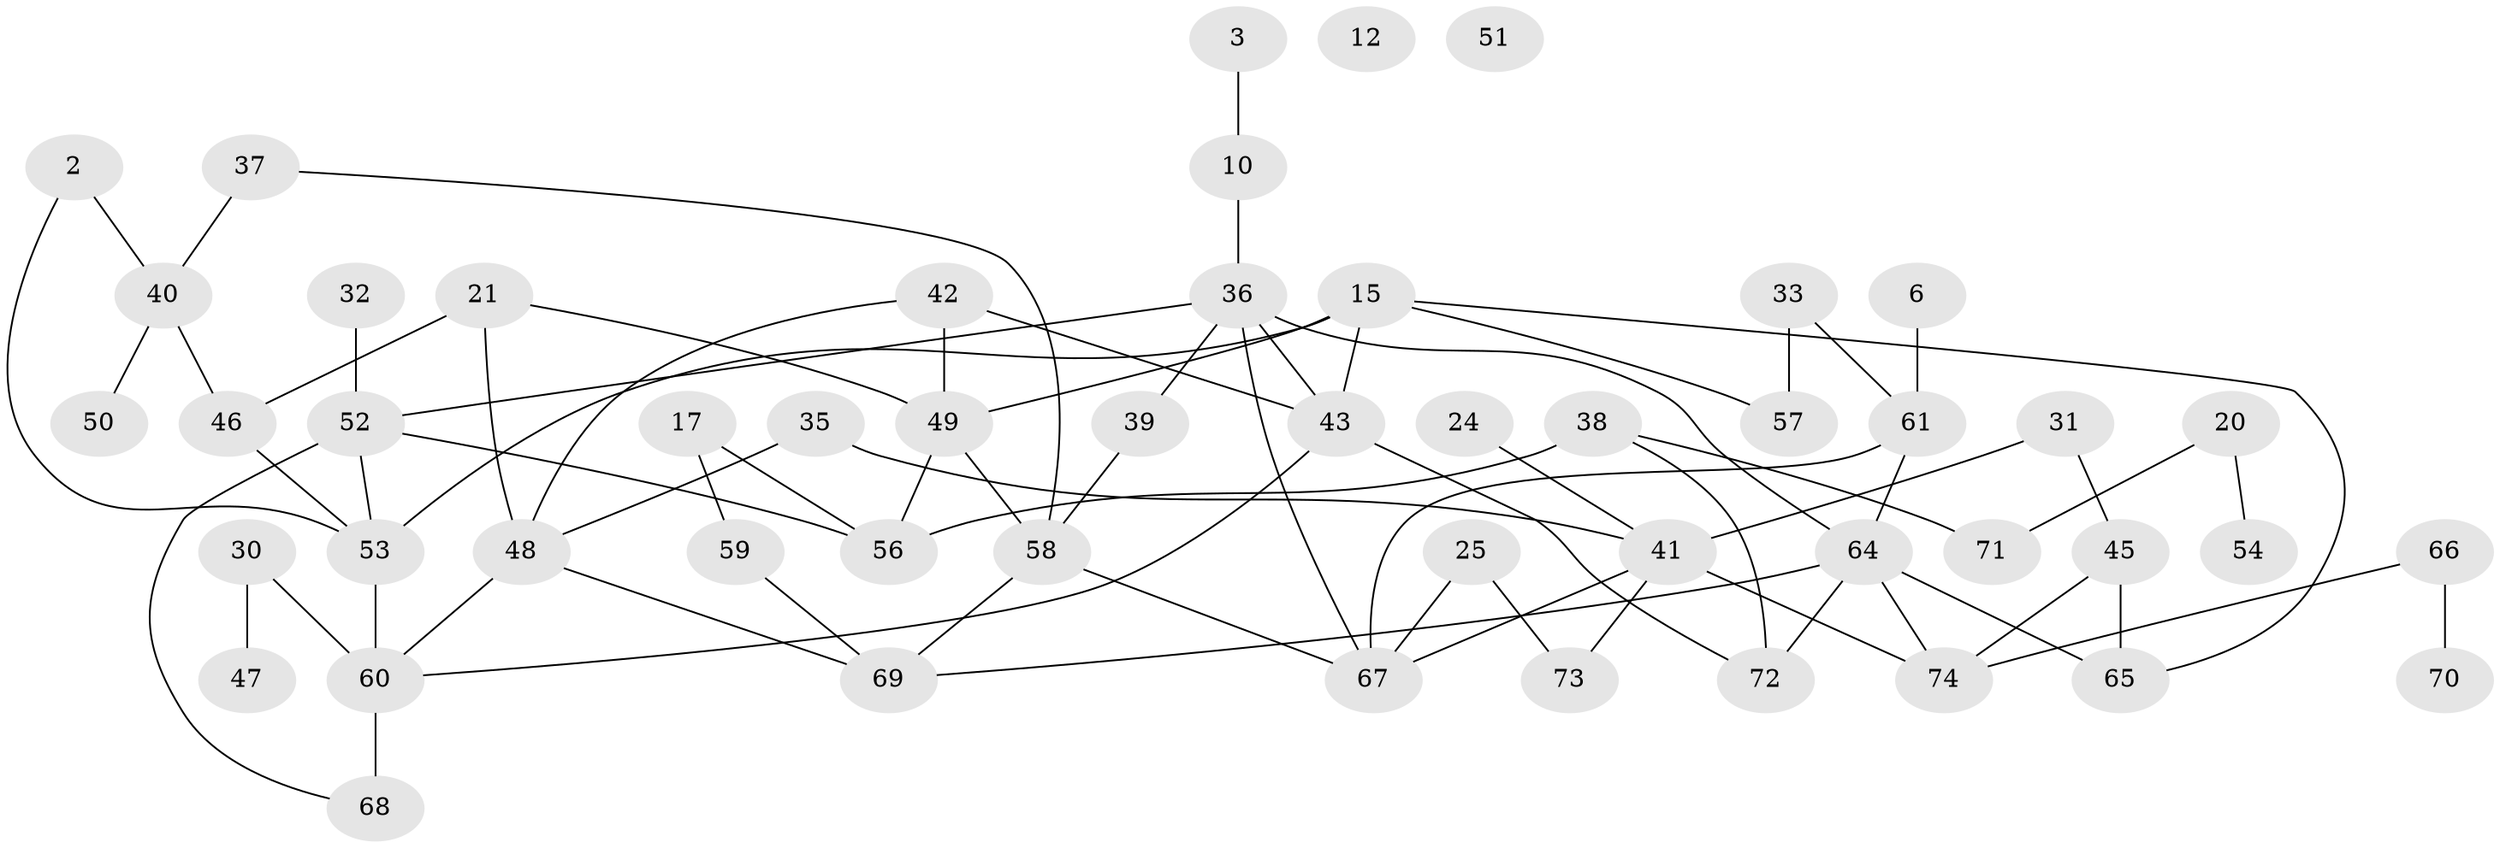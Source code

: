 // original degree distribution, {3: 0.24324324324324326, 2: 0.35135135135135137, 1: 0.13513513513513514, 0: 0.02702702702702703, 5: 0.08108108108108109, 4: 0.0945945945945946, 6: 0.06756756756756757}
// Generated by graph-tools (version 1.1) at 2025/43/03/04/25 21:43:52]
// undirected, 51 vertices, 73 edges
graph export_dot {
graph [start="1"]
  node [color=gray90,style=filled];
  2;
  3;
  6;
  10;
  12;
  15;
  17;
  20;
  21 [super="+7"];
  24;
  25;
  30;
  31 [super="+8"];
  32;
  33;
  35;
  36 [super="+27"];
  37;
  38;
  39;
  40;
  41 [super="+16"];
  42 [super="+1"];
  43 [super="+22"];
  45 [super="+29+26"];
  46 [super="+44"];
  47;
  48;
  49 [super="+13"];
  50;
  51;
  52 [super="+23"];
  53;
  54;
  56;
  57;
  58;
  59;
  60;
  61;
  64 [super="+18+55"];
  65 [super="+4"];
  66;
  67 [super="+62"];
  68 [super="+63"];
  69 [super="+11+28"];
  70;
  71;
  72;
  73;
  74;
  2 -- 40;
  2 -- 53;
  3 -- 10;
  6 -- 61;
  10 -- 36;
  15 -- 43;
  15 -- 49;
  15 -- 53;
  15 -- 57;
  15 -- 65;
  17 -- 56;
  17 -- 59;
  20 -- 54;
  20 -- 71;
  21 -- 49;
  21 -- 48;
  21 -- 46;
  24 -- 41;
  25 -- 67;
  25 -- 73;
  30 -- 47;
  30 -- 60;
  31 -- 41;
  31 -- 45;
  32 -- 52;
  33 -- 57;
  33 -- 61;
  35 -- 41;
  35 -- 48;
  36 -- 43;
  36 -- 67 [weight=2];
  36 -- 64 [weight=2];
  36 -- 39;
  36 -- 52;
  37 -- 40;
  37 -- 58;
  38 -- 56;
  38 -- 71;
  38 -- 72;
  39 -- 58;
  40 -- 50;
  40 -- 46;
  41 -- 73;
  41 -- 74;
  41 -- 67;
  42 -- 48;
  42 -- 49;
  42 -- 43;
  43 -- 72;
  43 -- 60;
  45 -- 65;
  45 -- 74;
  46 -- 53 [weight=2];
  48 -- 60;
  48 -- 69;
  49 -- 56;
  49 -- 58;
  52 -- 53;
  52 -- 68;
  52 -- 56;
  53 -- 60;
  58 -- 67;
  58 -- 69;
  59 -- 69;
  60 -- 68 [weight=2];
  61 -- 64 [weight=2];
  61 -- 67 [weight=2];
  64 -- 65;
  64 -- 69;
  64 -- 72;
  64 -- 74;
  66 -- 70;
  66 -- 74;
}
